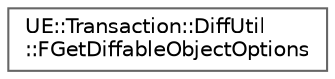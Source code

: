 digraph "Graphical Class Hierarchy"
{
 // INTERACTIVE_SVG=YES
 // LATEX_PDF_SIZE
  bgcolor="transparent";
  edge [fontname=Helvetica,fontsize=10,labelfontname=Helvetica,labelfontsize=10];
  node [fontname=Helvetica,fontsize=10,shape=box,height=0.2,width=0.4];
  rankdir="LR";
  Node0 [id="Node000000",label="UE::Transaction::DiffUtil\l::FGetDiffableObjectOptions",height=0.2,width=0.4,color="grey40", fillcolor="white", style="filled",URL="$dc/d43/structUE_1_1Transaction_1_1DiffUtil_1_1FGetDiffableObjectOptions.html",tooltip=" "];
}
